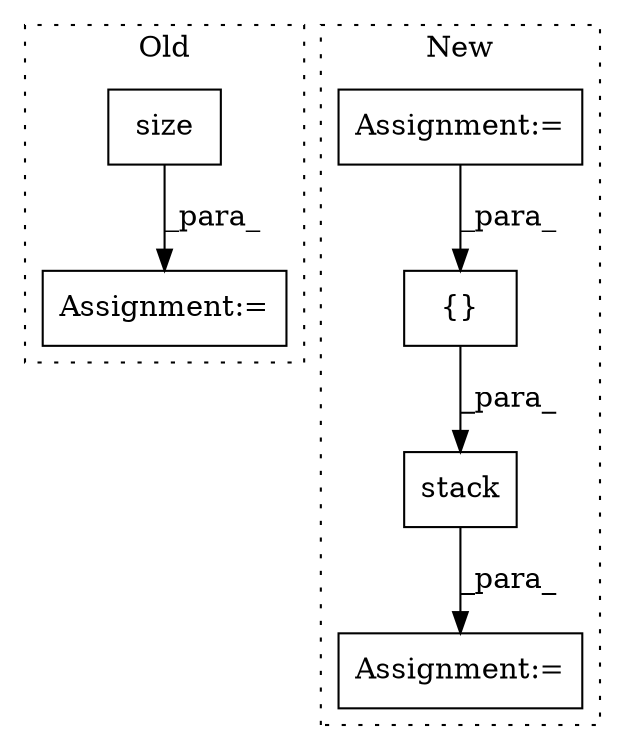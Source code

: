 digraph G {
subgraph cluster0 {
1 [label="size" a="32" s="2038,2044" l="5,1" shape="box"];
3 [label="Assignment:=" a="7" s="2003" l="7" shape="box"];
label = "Old";
style="dotted";
}
subgraph cluster1 {
2 [label="stack" a="32" s="1706,1737" l="6,1" shape="box"];
4 [label="Assignment:=" a="7" s="1699" l="1" shape="box"];
5 [label="{}" a="4" s="1721,1734" l="1,1" shape="box"];
6 [label="Assignment:=" a="7" s="1383" l="3" shape="box"];
label = "New";
style="dotted";
}
1 -> 3 [label="_para_"];
2 -> 4 [label="_para_"];
5 -> 2 [label="_para_"];
6 -> 5 [label="_para_"];
}